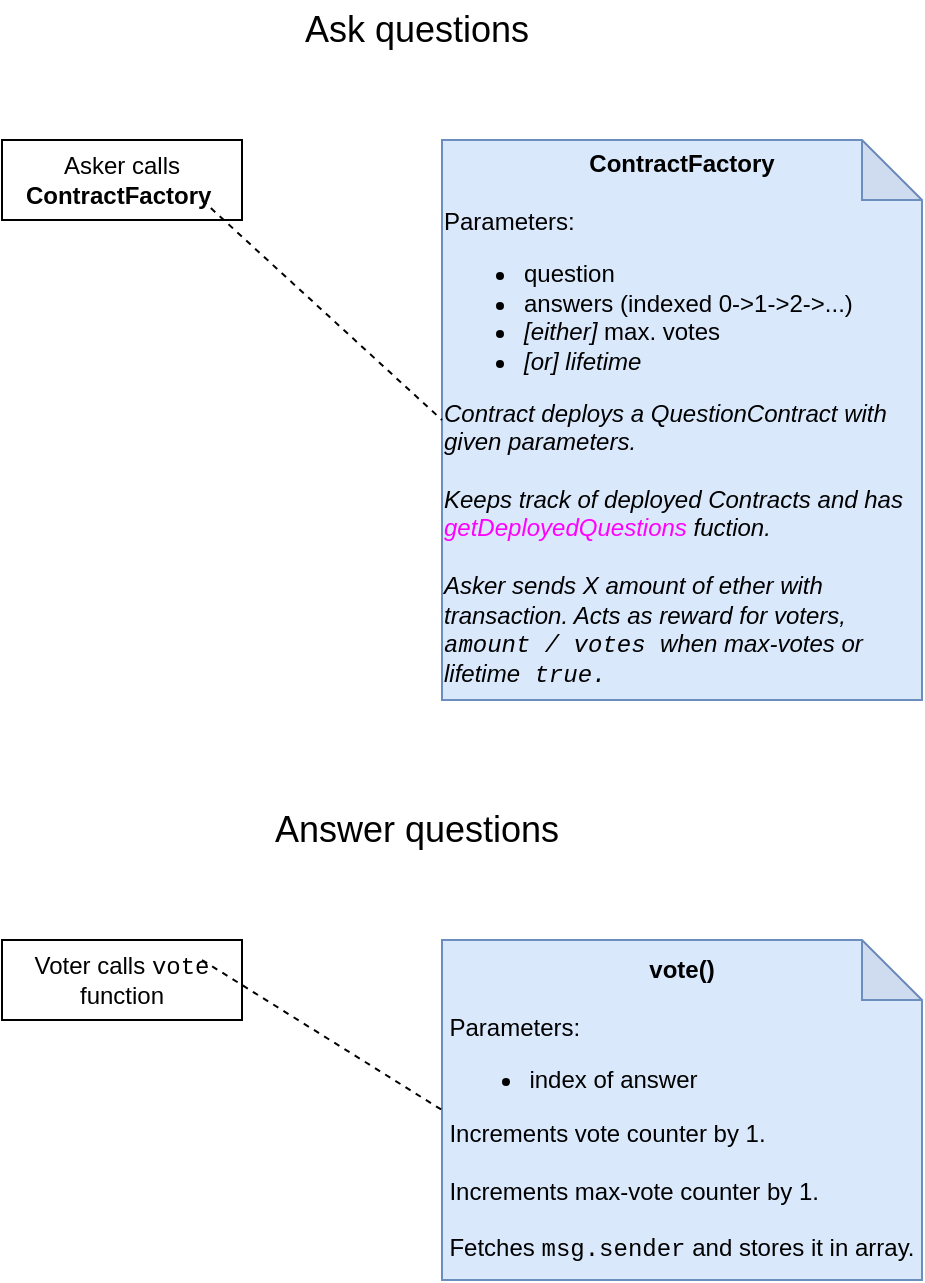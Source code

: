 <mxfile version="12.6.4" type="device"><diagram id="zq_uHWmU4pgf0685uZKu" name="Page-1"><mxGraphModel dx="786" dy="1069" grid="1" gridSize="10" guides="1" tooltips="1" connect="1" arrows="1" fold="1" page="1" pageScale="1" pageWidth="827" pageHeight="1169" math="0" shadow="0"><root><mxCell id="0"/><mxCell id="1" parent="0"/><mxCell id="axbNHjLb5EIhfyhLLtoF-1" value="Asker calls &lt;b&gt;ContractFactory&lt;/b&gt;&amp;nbsp;" style="rounded=0;whiteSpace=wrap;html=1;" vertex="1" parent="1"><mxGeometry x="180" y="200" width="120" height="40" as="geometry"/></mxCell><mxCell id="axbNHjLb5EIhfyhLLtoF-2" value="&lt;font style=&quot;font-size: 18px&quot;&gt;Ask questions&lt;/font&gt;" style="text;html=1;strokeColor=none;fillColor=none;align=center;verticalAlign=middle;whiteSpace=wrap;rounded=0;" vertex="1" parent="1"><mxGeometry x="205" y="130" width="365" height="30" as="geometry"/></mxCell><mxCell id="axbNHjLb5EIhfyhLLtoF-7" value="&lt;b&gt;ContractFactory&lt;/b&gt;&lt;br&gt;&lt;br&gt;&lt;div style=&quot;text-align: left&quot;&gt;&lt;span&gt;Parameters:&lt;/span&gt;&lt;/div&gt;&lt;ul&gt;&lt;li style=&quot;text-align: left&quot;&gt;question&lt;/li&gt;&lt;li style=&quot;text-align: left&quot;&gt;answers (indexed 0-&amp;gt;1-&amp;gt;2-&amp;gt;...)&lt;/li&gt;&lt;li style=&quot;text-align: left&quot;&gt;&lt;i&gt;[either]&lt;/i&gt;&amp;nbsp;max. votes&lt;/li&gt;&lt;li style=&quot;text-align: left&quot;&gt;&lt;i&gt;[or] lifetime&lt;/i&gt;&lt;br&gt;&lt;/li&gt;&lt;/ul&gt;&lt;div style=&quot;text-align: left&quot;&gt;&lt;i&gt;Contract deploys a QuestionContract with given parameters.&lt;/i&gt;&lt;/div&gt;&lt;div style=&quot;text-align: left&quot;&gt;&lt;i&gt;&lt;br&gt;&lt;/i&gt;&lt;/div&gt;&lt;div style=&quot;text-align: left&quot;&gt;&lt;i&gt;Keeps track of deployed Contracts and has &lt;font color=&quot;#ff00ff&quot;&gt;getDeployedQuestions&amp;nbsp;&lt;/font&gt;fuction.&lt;/i&gt;&lt;/div&gt;&lt;div style=&quot;text-align: left&quot;&gt;&lt;i&gt;&lt;br&gt;&lt;/i&gt;&lt;/div&gt;&lt;div style=&quot;text-align: left&quot;&gt;&lt;i&gt;Asker sends X amount of ether with transaction. Acts as reward for voters, &lt;font face=&quot;Courier New&quot;&gt;amount / votes &lt;/font&gt;when max-votes or lifetime&lt;font face=&quot;Courier New&quot;&gt; true.&lt;/font&gt;&lt;/i&gt;&lt;/div&gt;" style="shape=note;whiteSpace=wrap;html=1;backgroundOutline=1;darkOpacity=0.05;align=center;fillColor=#dae8fc;strokeColor=#6c8ebf;" vertex="1" parent="1"><mxGeometry x="400" y="200" width="240" height="280" as="geometry"/></mxCell><mxCell id="axbNHjLb5EIhfyhLLtoF-9" value="" style="endArrow=none;dashed=1;html=1;entryX=0;entryY=0.5;entryDx=0;entryDy=0;entryPerimeter=0;" edge="1" parent="1" target="axbNHjLb5EIhfyhLLtoF-7"><mxGeometry width="50" height="50" relative="1" as="geometry"><mxPoint x="280" y="230" as="sourcePoint"/><mxPoint x="330" y="180" as="targetPoint"/></mxGeometry></mxCell><mxCell id="axbNHjLb5EIhfyhLLtoF-11" value="&lt;font style=&quot;font-size: 18px&quot;&gt;Answer questions&lt;/font&gt;" style="text;html=1;strokeColor=none;fillColor=none;align=center;verticalAlign=middle;whiteSpace=wrap;rounded=0;" vertex="1" parent="1"><mxGeometry x="205" y="530" width="365" height="30" as="geometry"/></mxCell><mxCell id="axbNHjLb5EIhfyhLLtoF-15" value="Voter calls &lt;font face=&quot;Courier New&quot;&gt;vote &lt;/font&gt;function" style="rounded=0;whiteSpace=wrap;html=1;" vertex="1" parent="1"><mxGeometry x="180" y="600" width="120" height="40" as="geometry"/></mxCell><mxCell id="axbNHjLb5EIhfyhLLtoF-16" value="&lt;b&gt;vote()&lt;/b&gt;&lt;br&gt;&lt;div style=&quot;text-align: justify&quot;&gt;&lt;br&gt;&lt;/div&gt;&lt;div style=&quot;text-align: left&quot;&gt;Parameters:&lt;/div&gt;&lt;div style=&quot;text-align: left&quot;&gt;&lt;ul&gt;&lt;li&gt;index of answer&lt;/li&gt;&lt;/ul&gt;&lt;div&gt;Increments vote counter by 1.&lt;/div&gt;&lt;div&gt;&lt;br&gt;&lt;/div&gt;&lt;div&gt;Increments max-vote counter by 1.&lt;/div&gt;&lt;div&gt;&lt;br&gt;&lt;/div&gt;&lt;div&gt;Fetches &lt;font face=&quot;Courier New&quot;&gt;msg.sender&lt;/font&gt; and stores it in array.&lt;/div&gt;&lt;/div&gt;" style="shape=note;whiteSpace=wrap;html=1;backgroundOutline=1;darkOpacity=0.05;align=center;fillColor=#dae8fc;strokeColor=#6c8ebf;" vertex="1" parent="1"><mxGeometry x="400" y="600" width="240" height="170" as="geometry"/></mxCell><mxCell id="axbNHjLb5EIhfyhLLtoF-17" value="" style="endArrow=none;dashed=1;html=1;entryX=0;entryY=0.5;entryDx=0;entryDy=0;entryPerimeter=0;" edge="1" parent="1" target="axbNHjLb5EIhfyhLLtoF-16"><mxGeometry width="50" height="50" relative="1" as="geometry"><mxPoint x="280" y="610" as="sourcePoint"/><mxPoint x="330" y="560" as="targetPoint"/></mxGeometry></mxCell></root></mxGraphModel></diagram></mxfile>